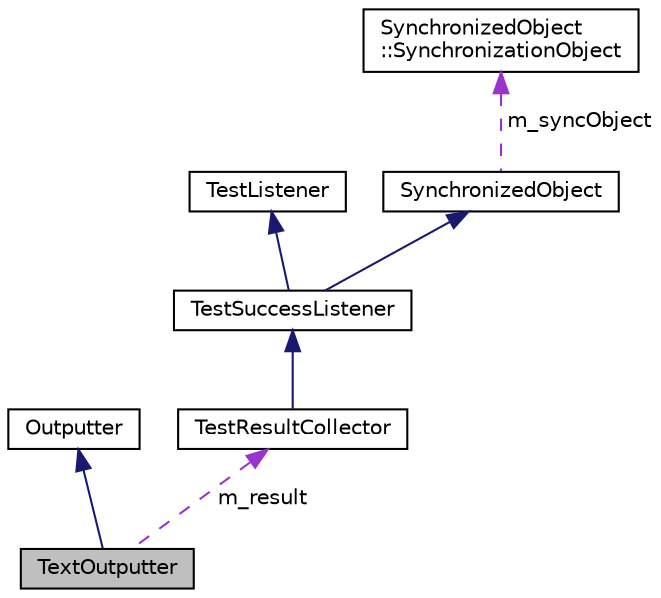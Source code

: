 digraph "TextOutputter"
{
  edge [fontname="Helvetica",fontsize="10",labelfontname="Helvetica",labelfontsize="10"];
  node [fontname="Helvetica",fontsize="10",shape=record];
  Node2 [label="TextOutputter",height=0.2,width=0.4,color="black", fillcolor="grey75", style="filled", fontcolor="black"];
  Node3 -> Node2 [dir="back",color="midnightblue",fontsize="10",style="solid",fontname="Helvetica"];
  Node3 [label="Outputter",height=0.2,width=0.4,color="black", fillcolor="white", style="filled",URL="$class_outputter.html",tooltip="Abstract outputter to print test result summary. "];
  Node4 -> Node2 [dir="back",color="darkorchid3",fontsize="10",style="dashed",label=" m_result" ,fontname="Helvetica"];
  Node4 [label="TestResultCollector",height=0.2,width=0.4,color="black", fillcolor="white", style="filled",URL="$class_test_result_collector.html",tooltip="Collects test result.A TestResultCollector is a TestListener which collects the results of executing ..."];
  Node5 -> Node4 [dir="back",color="midnightblue",fontsize="10",style="solid",fontname="Helvetica"];
  Node5 [label="TestSuccessListener",height=0.2,width=0.4,color="black", fillcolor="white", style="filled",URL="$class_test_success_listener.html",tooltip="TestListener that checks if any test case failed. "];
  Node6 -> Node5 [dir="back",color="midnightblue",fontsize="10",style="solid",fontname="Helvetica"];
  Node6 [label="TestListener",height=0.2,width=0.4,color="black", fillcolor="white", style="filled",URL="$class_test_listener.html",tooltip="Listener for test progress and result.Implementing the Observer pattern a TestListener may be registe..."];
  Node7 -> Node5 [dir="back",color="midnightblue",fontsize="10",style="solid",fontname="Helvetica"];
  Node7 [label="SynchronizedObject",height=0.2,width=0.4,color="black", fillcolor="white", style="filled",URL="$class_synchronized_object.html",tooltip="Base class for synchronized object. "];
  Node8 -> Node7 [dir="back",color="darkorchid3",fontsize="10",style="dashed",label=" m_syncObject" ,fontname="Helvetica"];
  Node8 [label="SynchronizedObject\l::SynchronizationObject",height=0.2,width=0.4,color="black", fillcolor="white", style="filled",URL="$class_synchronized_object_1_1_synchronization_object.html",tooltip="Abstract synchronization object (mutex) "];
}
